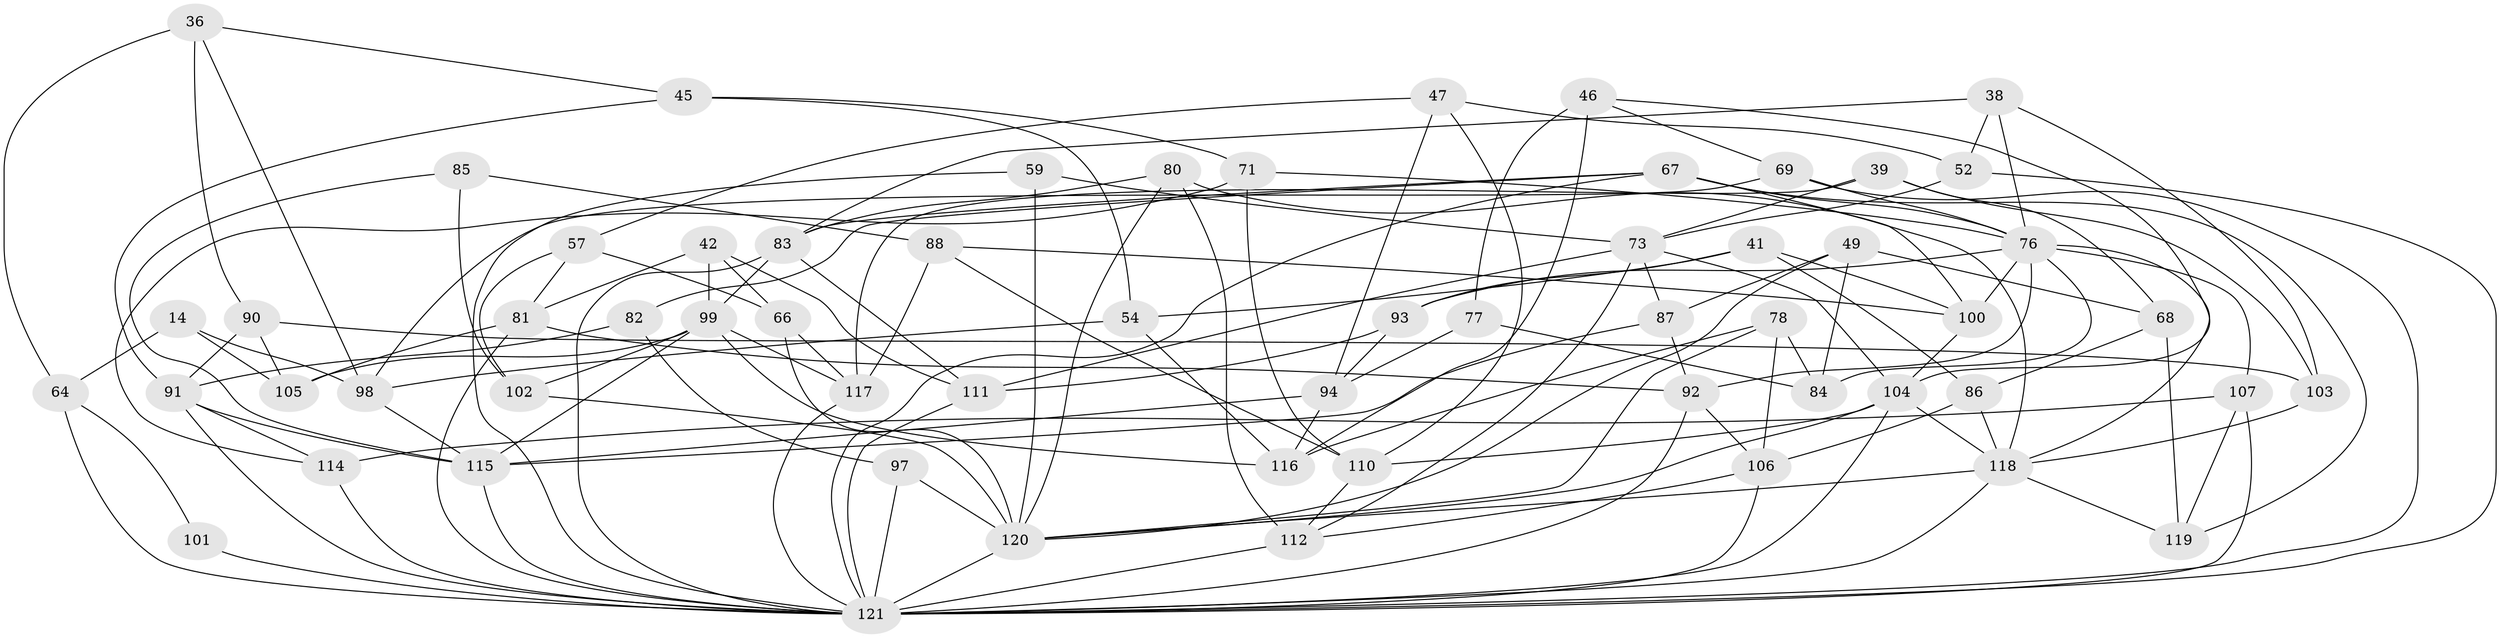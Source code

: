 // original degree distribution, {4: 1.0}
// Generated by graph-tools (version 1.1) at 2025/59/03/09/25 04:59:10]
// undirected, 60 vertices, 147 edges
graph export_dot {
graph [start="1"]
  node [color=gray90,style=filled];
  14;
  36;
  38;
  39;
  41;
  42;
  45;
  46;
  47;
  49;
  52;
  54;
  57;
  59;
  64 [super="+19"];
  66;
  67 [super="+33"];
  68;
  69;
  71 [super="+60"];
  73 [super="+32+50"];
  76 [super="+24+56"];
  77;
  78;
  80;
  81 [super="+4"];
  82;
  83 [super="+55+27"];
  84;
  85;
  86;
  87;
  88 [super="+5"];
  90;
  91 [super="+72"];
  92 [super="+35"];
  93;
  94 [super="+53"];
  97 [super="+3"];
  98 [super="+61"];
  99 [super="+75"];
  100 [super="+44"];
  101;
  102;
  103;
  104 [super="+2+12+48"];
  105;
  106 [super="+65"];
  107;
  110 [super="+30"];
  111 [super="+43"];
  112 [super="+8+95"];
  114 [super="+108"];
  115 [super="+74"];
  116 [super="+96"];
  117 [super="+17+79"];
  118 [super="+10+109"];
  119;
  120 [super="+89+40+37"];
  121 [super="+16+20+22+63+113"];
  14 -- 98;
  14 -- 64 [weight=2];
  14 -- 105;
  36 -- 45;
  36 -- 90;
  36 -- 64;
  36 -- 98;
  38 -- 103;
  38 -- 52;
  38 -- 76;
  38 -- 83;
  39 -- 68;
  39 -- 103;
  39 -- 73;
  39 -- 117;
  41 -- 93;
  41 -- 86;
  41 -- 54;
  41 -- 100;
  42 -- 111;
  42 -- 81;
  42 -- 66;
  42 -- 99;
  45 -- 54;
  45 -- 71;
  45 -- 91;
  46 -- 69;
  46 -- 116;
  46 -- 77;
  46 -- 104;
  47 -- 94;
  47 -- 57;
  47 -- 52;
  47 -- 110;
  49 -- 68;
  49 -- 84;
  49 -- 87;
  49 -- 120;
  52 -- 121;
  52 -- 73;
  54 -- 116;
  54 -- 98;
  57 -- 66;
  57 -- 102;
  57 -- 81;
  59 -- 73;
  59 -- 120 [weight=2];
  59 -- 121;
  64 -- 101 [weight=2];
  64 -- 121;
  66 -- 117;
  66 -- 120;
  67 -- 100;
  67 -- 82;
  67 -- 83;
  67 -- 121;
  67 -- 76;
  67 -- 119;
  68 -- 86;
  68 -- 119;
  69 -- 98;
  69 -- 76;
  69 -- 121;
  71 -- 76 [weight=2];
  71 -- 114;
  71 -- 110 [weight=2];
  73 -- 104;
  73 -- 111 [weight=2];
  73 -- 87;
  73 -- 112;
  76 -- 118 [weight=2];
  76 -- 100;
  76 -- 84;
  76 -- 92;
  76 -- 107;
  76 -- 93;
  77 -- 94 [weight=2];
  77 -- 84;
  78 -- 84;
  78 -- 106;
  78 -- 116;
  78 -- 120;
  80 -- 83;
  80 -- 112;
  80 -- 118;
  80 -- 120;
  81 -- 105;
  81 -- 92 [weight=2];
  81 -- 121;
  82 -- 91;
  82 -- 97 [weight=2];
  83 -- 99 [weight=2];
  83 -- 111;
  83 -- 121 [weight=2];
  85 -- 88 [weight=2];
  85 -- 102;
  85 -- 115;
  86 -- 106;
  86 -- 118;
  87 -- 92;
  87 -- 115;
  88 -- 117 [weight=2];
  88 -- 110;
  88 -- 100;
  90 -- 105;
  90 -- 103;
  90 -- 91;
  91 -- 114 [weight=2];
  91 -- 121;
  91 -- 115 [weight=2];
  92 -- 106;
  92 -- 121;
  93 -- 94;
  93 -- 111;
  94 -- 116;
  94 -- 115;
  97 -- 121 [weight=2];
  97 -- 120 [weight=2];
  98 -- 115 [weight=2];
  99 -- 105;
  99 -- 115;
  99 -- 116 [weight=2];
  99 -- 102;
  99 -- 117 [weight=2];
  100 -- 104 [weight=2];
  101 -- 121 [weight=2];
  102 -- 120;
  103 -- 118;
  104 -- 120;
  104 -- 118 [weight=2];
  104 -- 110;
  104 -- 121 [weight=2];
  106 -- 112 [weight=2];
  106 -- 121;
  107 -- 119;
  107 -- 114;
  107 -- 121;
  110 -- 112;
  111 -- 121;
  112 -- 121 [weight=3];
  114 -- 121 [weight=2];
  115 -- 121 [weight=2];
  117 -- 121 [weight=2];
  118 -- 119;
  118 -- 120;
  118 -- 121;
  120 -- 121 [weight=3];
}
